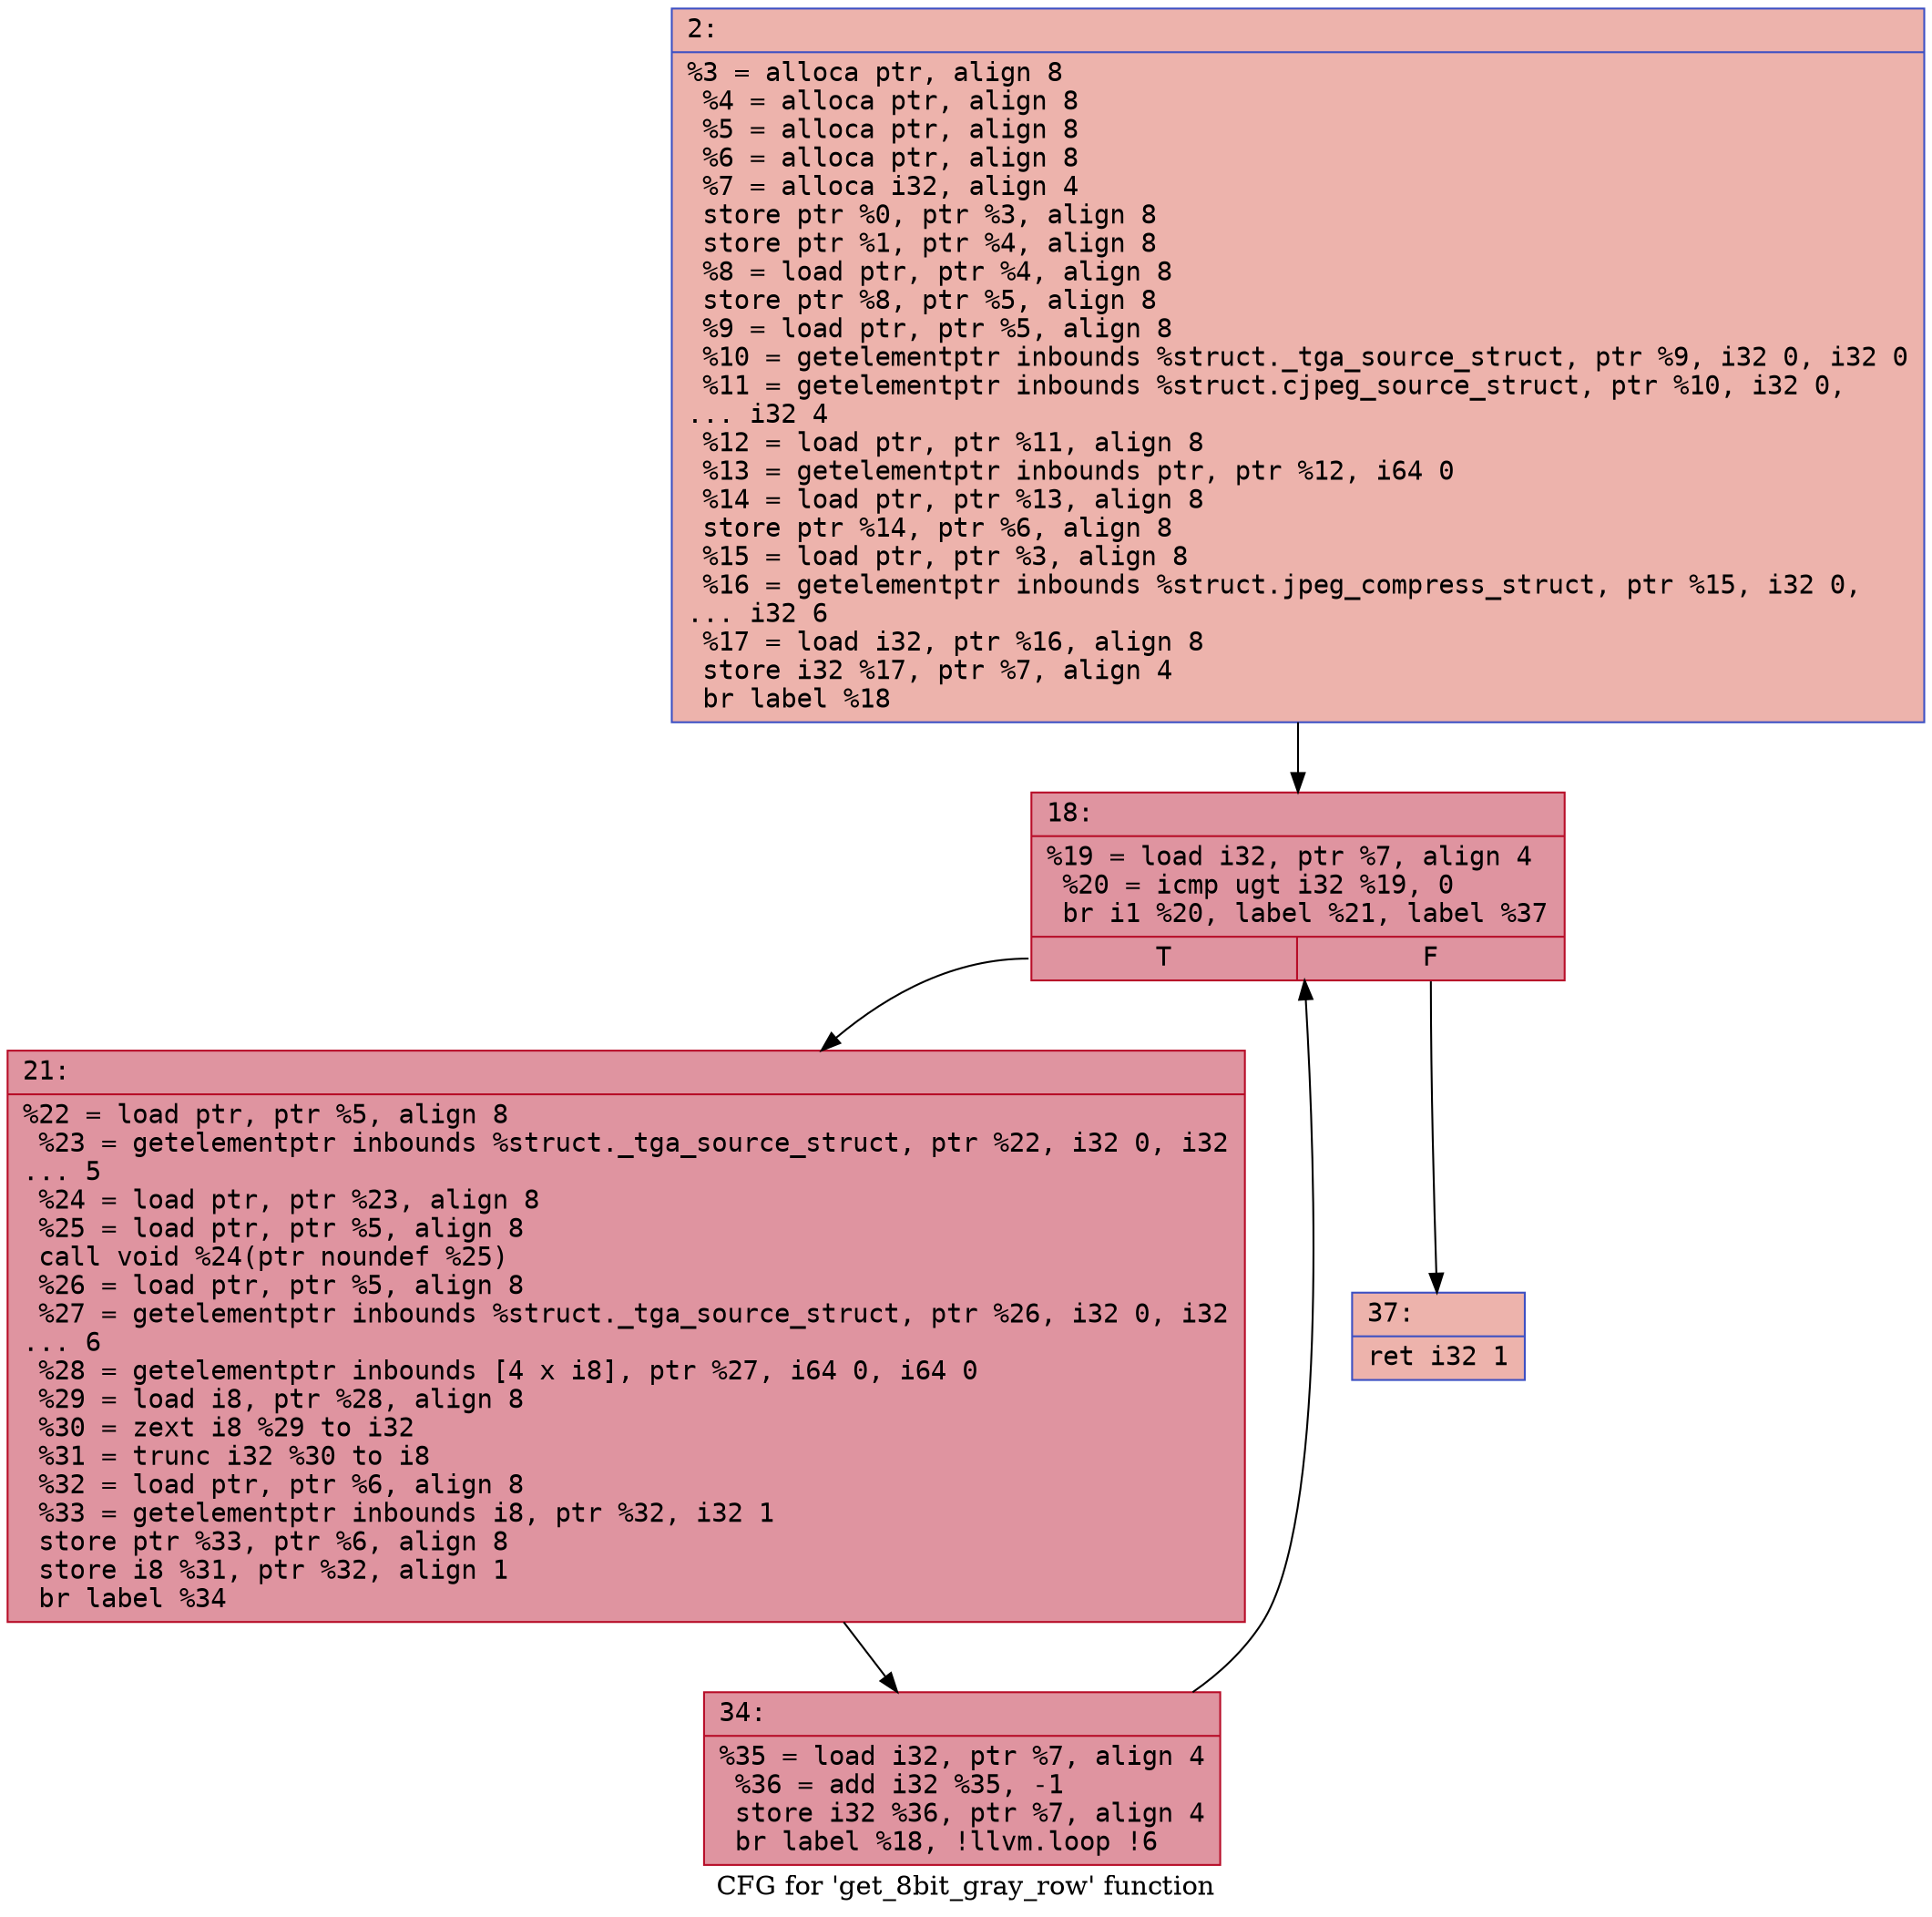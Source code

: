 digraph "CFG for 'get_8bit_gray_row' function" {
	label="CFG for 'get_8bit_gray_row' function";

	Node0x60000143bbb0 [shape=record,color="#3d50c3ff", style=filled, fillcolor="#d6524470" fontname="Courier",label="{2:\l|  %3 = alloca ptr, align 8\l  %4 = alloca ptr, align 8\l  %5 = alloca ptr, align 8\l  %6 = alloca ptr, align 8\l  %7 = alloca i32, align 4\l  store ptr %0, ptr %3, align 8\l  store ptr %1, ptr %4, align 8\l  %8 = load ptr, ptr %4, align 8\l  store ptr %8, ptr %5, align 8\l  %9 = load ptr, ptr %5, align 8\l  %10 = getelementptr inbounds %struct._tga_source_struct, ptr %9, i32 0, i32 0\l  %11 = getelementptr inbounds %struct.cjpeg_source_struct, ptr %10, i32 0,\l... i32 4\l  %12 = load ptr, ptr %11, align 8\l  %13 = getelementptr inbounds ptr, ptr %12, i64 0\l  %14 = load ptr, ptr %13, align 8\l  store ptr %14, ptr %6, align 8\l  %15 = load ptr, ptr %3, align 8\l  %16 = getelementptr inbounds %struct.jpeg_compress_struct, ptr %15, i32 0,\l... i32 6\l  %17 = load i32, ptr %16, align 8\l  store i32 %17, ptr %7, align 4\l  br label %18\l}"];
	Node0x60000143bbb0 -> Node0x60000143bc00[tooltip="2 -> 18\nProbability 100.00%" ];
	Node0x60000143bc00 [shape=record,color="#b70d28ff", style=filled, fillcolor="#b70d2870" fontname="Courier",label="{18:\l|  %19 = load i32, ptr %7, align 4\l  %20 = icmp ugt i32 %19, 0\l  br i1 %20, label %21, label %37\l|{<s0>T|<s1>F}}"];
	Node0x60000143bc00:s0 -> Node0x60000143bc50[tooltip="18 -> 21\nProbability 96.88%" ];
	Node0x60000143bc00:s1 -> Node0x60000143bcf0[tooltip="18 -> 37\nProbability 3.12%" ];
	Node0x60000143bc50 [shape=record,color="#b70d28ff", style=filled, fillcolor="#b70d2870" fontname="Courier",label="{21:\l|  %22 = load ptr, ptr %5, align 8\l  %23 = getelementptr inbounds %struct._tga_source_struct, ptr %22, i32 0, i32\l... 5\l  %24 = load ptr, ptr %23, align 8\l  %25 = load ptr, ptr %5, align 8\l  call void %24(ptr noundef %25)\l  %26 = load ptr, ptr %5, align 8\l  %27 = getelementptr inbounds %struct._tga_source_struct, ptr %26, i32 0, i32\l... 6\l  %28 = getelementptr inbounds [4 x i8], ptr %27, i64 0, i64 0\l  %29 = load i8, ptr %28, align 8\l  %30 = zext i8 %29 to i32\l  %31 = trunc i32 %30 to i8\l  %32 = load ptr, ptr %6, align 8\l  %33 = getelementptr inbounds i8, ptr %32, i32 1\l  store ptr %33, ptr %6, align 8\l  store i8 %31, ptr %32, align 1\l  br label %34\l}"];
	Node0x60000143bc50 -> Node0x60000143bca0[tooltip="21 -> 34\nProbability 100.00%" ];
	Node0x60000143bca0 [shape=record,color="#b70d28ff", style=filled, fillcolor="#b70d2870" fontname="Courier",label="{34:\l|  %35 = load i32, ptr %7, align 4\l  %36 = add i32 %35, -1\l  store i32 %36, ptr %7, align 4\l  br label %18, !llvm.loop !6\l}"];
	Node0x60000143bca0 -> Node0x60000143bc00[tooltip="34 -> 18\nProbability 100.00%" ];
	Node0x60000143bcf0 [shape=record,color="#3d50c3ff", style=filled, fillcolor="#d6524470" fontname="Courier",label="{37:\l|  ret i32 1\l}"];
}
